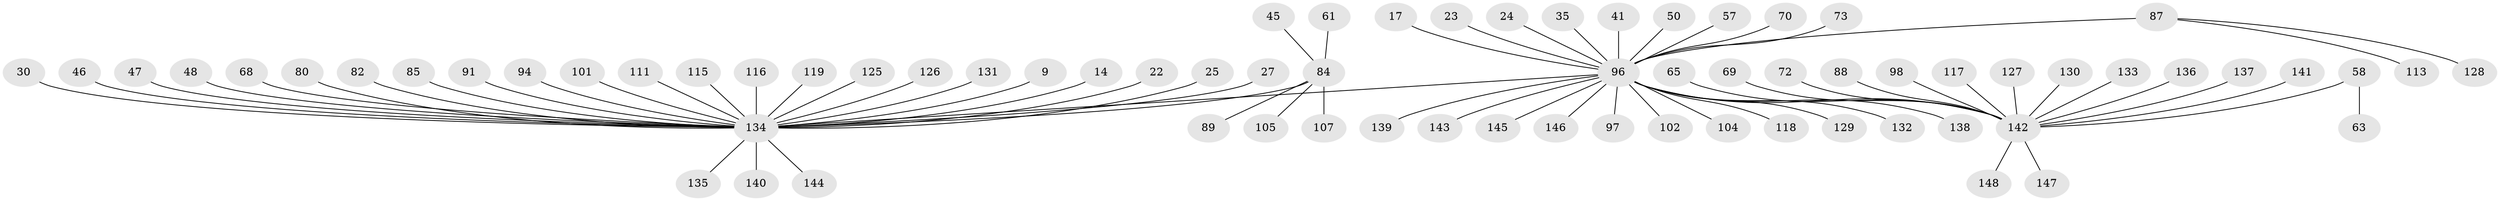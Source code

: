 // original degree distribution, {6: 0.02702702702702703, 11: 0.006756756756756757, 20: 0.006756756756756757, 30: 0.006756756756756757, 3: 0.060810810810810814, 2: 0.16216216216216217, 1: 0.6621621621621622, 5: 0.02702702702702703, 4: 0.04054054054054054}
// Generated by graph-tools (version 1.1) at 2025/48/03/09/25 04:48:18]
// undirected, 74 vertices, 73 edges
graph export_dot {
graph [start="1"]
  node [color=gray90,style=filled];
  9;
  14;
  17;
  22;
  23;
  24;
  25;
  27;
  30;
  35;
  41;
  45;
  46 [super="+8"];
  47;
  48;
  50;
  57;
  58 [super="+37"];
  61;
  63;
  65 [super="+21"];
  68;
  69;
  70 [super="+15"];
  72;
  73 [super="+53"];
  80 [super="+67"];
  82;
  84 [super="+10"];
  85;
  87 [super="+81"];
  88;
  89;
  91;
  94;
  96 [super="+49+11+33"];
  97;
  98;
  101;
  102;
  104 [super="+93"];
  105;
  107;
  111;
  113;
  115;
  116;
  117;
  118 [super="+92"];
  119 [super="+38+76+90+95"];
  125;
  126;
  127 [super="+112"];
  128;
  129;
  130;
  131 [super="+16"];
  132;
  133;
  134 [super="+5"];
  135;
  136 [super="+64+99"];
  137 [super="+26+39"];
  138;
  139 [super="+66"];
  140;
  141;
  142 [super="+123+19+40+43+59+62"];
  143;
  144 [super="+103+109+120"];
  145 [super="+121+124"];
  146 [super="+122"];
  147 [super="+108"];
  148;
  9 -- 134;
  14 -- 134;
  17 -- 96;
  22 -- 134;
  23 -- 96;
  24 -- 96;
  25 -- 134;
  27 -- 134;
  30 -- 134;
  35 -- 96;
  41 -- 96;
  45 -- 84;
  46 -- 134;
  47 -- 134;
  48 -- 134;
  50 -- 96;
  57 -- 96;
  58 -- 63;
  58 -- 142 [weight=2];
  61 -- 84;
  65 -- 142;
  68 -- 134;
  69 -- 142;
  70 -- 96;
  72 -- 142;
  73 -- 96;
  80 -- 134;
  82 -- 134;
  84 -- 89;
  84 -- 105;
  84 -- 134 [weight=2];
  84 -- 107;
  85 -- 134;
  87 -- 96 [weight=2];
  87 -- 128;
  87 -- 113;
  88 -- 142;
  91 -- 134;
  94 -- 134;
  96 -- 97;
  96 -- 134 [weight=2];
  96 -- 129;
  96 -- 132;
  96 -- 102;
  96 -- 138;
  96 -- 143;
  96 -- 139;
  96 -- 145;
  96 -- 118;
  96 -- 104;
  96 -- 146;
  96 -- 142;
  98 -- 142;
  101 -- 134;
  111 -- 134;
  115 -- 134;
  116 -- 134;
  117 -- 142;
  119 -- 134;
  125 -- 134;
  126 -- 134;
  127 -- 142;
  130 -- 142;
  131 -- 134;
  133 -- 142;
  134 -- 135;
  134 -- 140;
  134 -- 144;
  136 -- 142;
  137 -- 142;
  141 -- 142;
  142 -- 147;
  142 -- 148;
}
